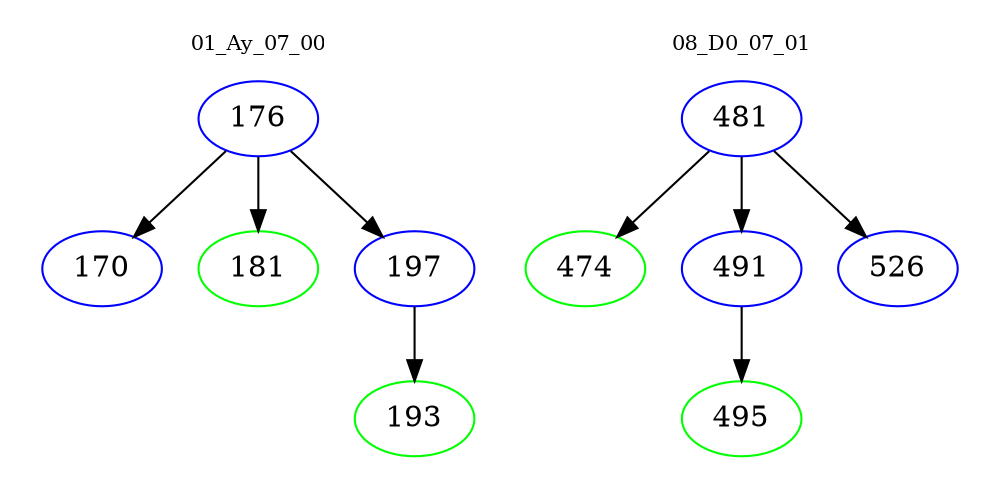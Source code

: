digraph{
subgraph cluster_0 {
color = white
label = "01_Ay_07_00";
fontsize=10;
T0_176 [label="176", color="blue"]
T0_176 -> T0_170 [color="black"]
T0_170 [label="170", color="blue"]
T0_176 -> T0_181 [color="black"]
T0_181 [label="181", color="green"]
T0_176 -> T0_197 [color="black"]
T0_197 [label="197", color="blue"]
T0_197 -> T0_193 [color="black"]
T0_193 [label="193", color="green"]
}
subgraph cluster_1 {
color = white
label = "08_D0_07_01";
fontsize=10;
T1_481 [label="481", color="blue"]
T1_481 -> T1_474 [color="black"]
T1_474 [label="474", color="green"]
T1_481 -> T1_491 [color="black"]
T1_491 [label="491", color="blue"]
T1_491 -> T1_495 [color="black"]
T1_495 [label="495", color="green"]
T1_481 -> T1_526 [color="black"]
T1_526 [label="526", color="blue"]
}
}
